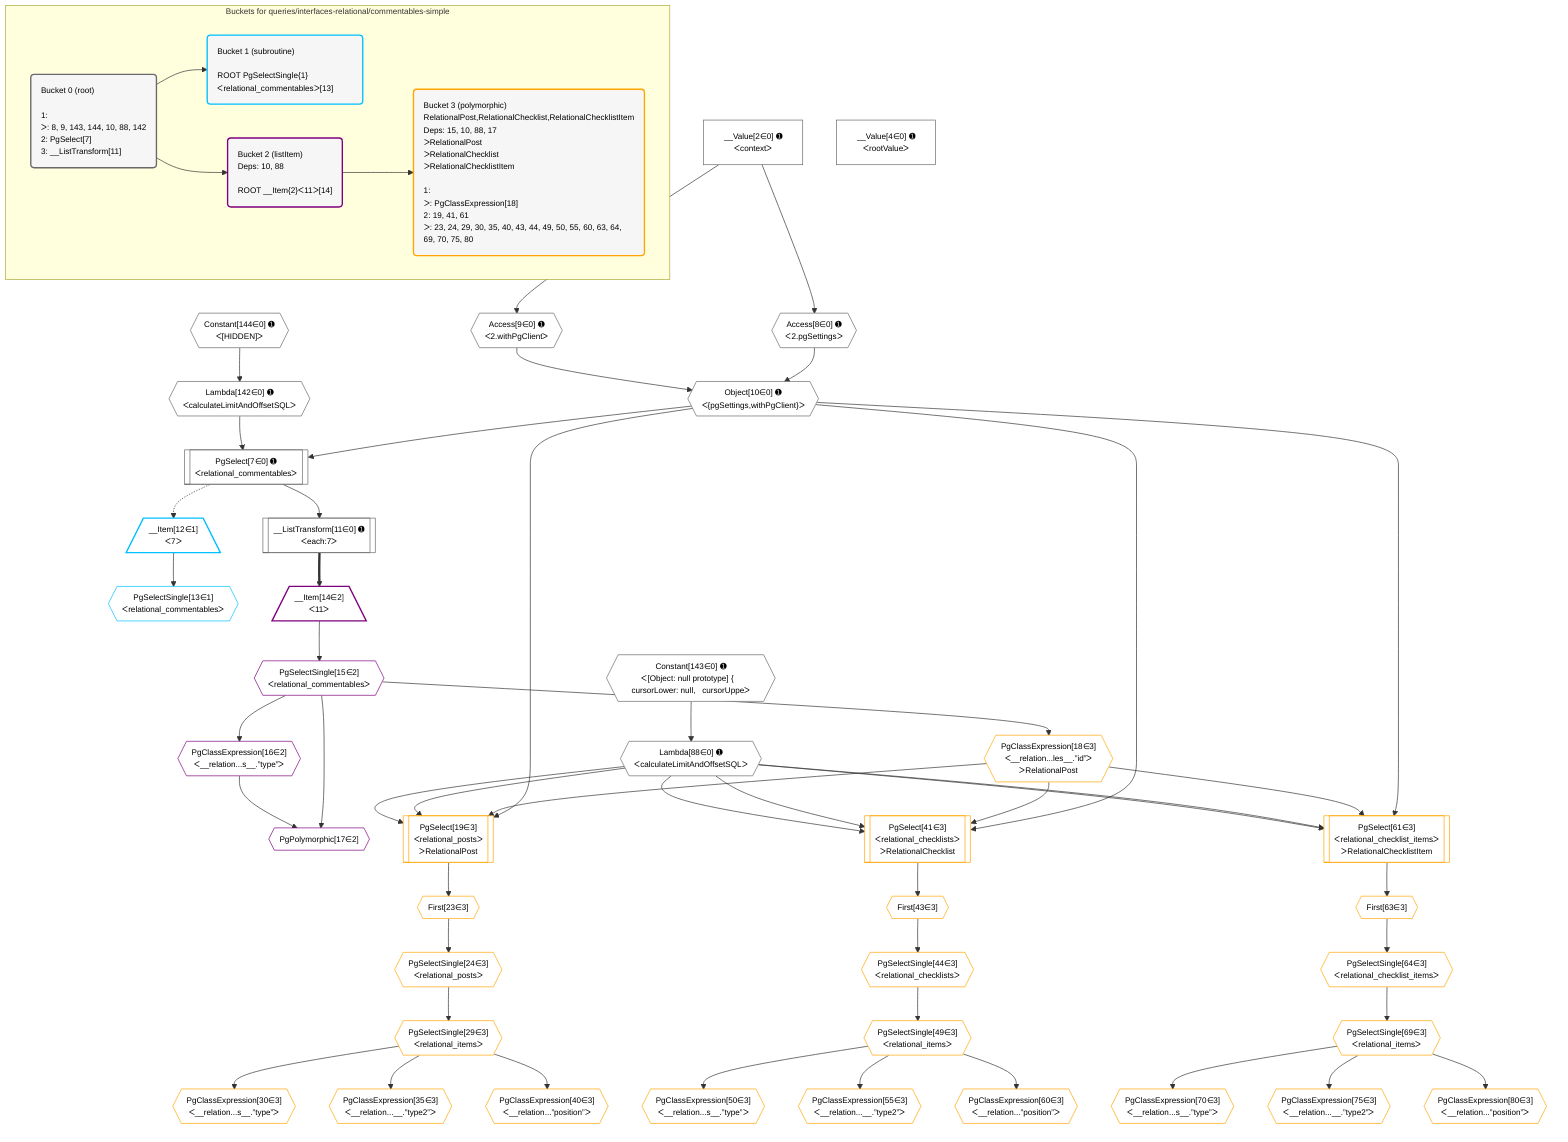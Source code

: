 %%{init: {'themeVariables': { 'fontSize': '12px'}}}%%
graph TD
    classDef path fill:#eee,stroke:#000,color:#000
    classDef plan fill:#fff,stroke-width:1px,color:#000
    classDef itemplan fill:#fff,stroke-width:2px,color:#000
    classDef unbatchedplan fill:#dff,stroke-width:1px,color:#000
    classDef sideeffectplan fill:#fcc,stroke-width:2px,color:#000
    classDef bucket fill:#f6f6f6,color:#000,stroke-width:2px,text-align:left


    %% plan dependencies
    PgSelect7[["PgSelect[7∈0] ➊<br />ᐸrelational_commentablesᐳ"]]:::plan
    Object10{{"Object[10∈0] ➊<br />ᐸ{pgSettings,withPgClient}ᐳ"}}:::plan
    Lambda142{{"Lambda[142∈0] ➊<br />ᐸcalculateLimitAndOffsetSQLᐳ"}}:::plan
    Object10 & Lambda142 --> PgSelect7
    Access8{{"Access[8∈0] ➊<br />ᐸ2.pgSettingsᐳ"}}:::plan
    Access9{{"Access[9∈0] ➊<br />ᐸ2.withPgClientᐳ"}}:::plan
    Access8 & Access9 --> Object10
    __Value2["__Value[2∈0] ➊<br />ᐸcontextᐳ"]:::plan
    __Value2 --> Access8
    __Value2 --> Access9
    __ListTransform11[["__ListTransform[11∈0] ➊<br />ᐸeach:7ᐳ"]]:::plan
    PgSelect7 --> __ListTransform11
    Lambda88{{"Lambda[88∈0] ➊<br />ᐸcalculateLimitAndOffsetSQLᐳ"}}:::plan
    Constant143{{"Constant[143∈0] ➊<br />ᐸ[Object: null prototype] {   cursorLower: null,   cursorUppeᐳ"}}:::plan
    Constant143 --> Lambda88
    Constant144{{"Constant[144∈0] ➊<br />ᐸ[HIDDEN]ᐳ"}}:::plan
    Constant144 --> Lambda142
    __Value4["__Value[4∈0] ➊<br />ᐸrootValueᐳ"]:::plan
    __Item12[/"__Item[12∈1]<br />ᐸ7ᐳ"\]:::itemplan
    PgSelect7 -.-> __Item12
    PgSelectSingle13{{"PgSelectSingle[13∈1]<br />ᐸrelational_commentablesᐳ"}}:::plan
    __Item12 --> PgSelectSingle13
    PgPolymorphic17{{"PgPolymorphic[17∈2]"}}:::plan
    PgSelectSingle15{{"PgSelectSingle[15∈2]<br />ᐸrelational_commentablesᐳ"}}:::plan
    PgClassExpression16{{"PgClassExpression[16∈2]<br />ᐸ__relation...s__.”type”ᐳ"}}:::plan
    PgSelectSingle15 & PgClassExpression16 --> PgPolymorphic17
    __Item14[/"__Item[14∈2]<br />ᐸ11ᐳ"\]:::itemplan
    __ListTransform11 ==> __Item14
    __Item14 --> PgSelectSingle15
    PgSelectSingle15 --> PgClassExpression16
    PgSelect19[["PgSelect[19∈3]<br />ᐸrelational_postsᐳ<br />ᐳRelationalPost"]]:::plan
    PgClassExpression18{{"PgClassExpression[18∈3]<br />ᐸ__relation...les__.”id”ᐳ<br />ᐳRelationalPost"}}:::plan
    Object10 & PgClassExpression18 & Lambda88 & Lambda88 --> PgSelect19
    PgSelect41[["PgSelect[41∈3]<br />ᐸrelational_checklistsᐳ<br />ᐳRelationalChecklist"]]:::plan
    Object10 & PgClassExpression18 & Lambda88 & Lambda88 --> PgSelect41
    PgSelect61[["PgSelect[61∈3]<br />ᐸrelational_checklist_itemsᐳ<br />ᐳRelationalChecklistItem"]]:::plan
    Object10 & PgClassExpression18 & Lambda88 & Lambda88 --> PgSelect61
    PgSelectSingle15 --> PgClassExpression18
    First23{{"First[23∈3]"}}:::plan
    PgSelect19 --> First23
    PgSelectSingle24{{"PgSelectSingle[24∈3]<br />ᐸrelational_postsᐳ"}}:::plan
    First23 --> PgSelectSingle24
    PgSelectSingle29{{"PgSelectSingle[29∈3]<br />ᐸrelational_itemsᐳ"}}:::plan
    PgSelectSingle24 --> PgSelectSingle29
    PgClassExpression30{{"PgClassExpression[30∈3]<br />ᐸ__relation...s__.”type”ᐳ"}}:::plan
    PgSelectSingle29 --> PgClassExpression30
    PgClassExpression35{{"PgClassExpression[35∈3]<br />ᐸ__relation...__.”type2”ᐳ"}}:::plan
    PgSelectSingle29 --> PgClassExpression35
    PgClassExpression40{{"PgClassExpression[40∈3]<br />ᐸ__relation...”position”ᐳ"}}:::plan
    PgSelectSingle29 --> PgClassExpression40
    First43{{"First[43∈3]"}}:::plan
    PgSelect41 --> First43
    PgSelectSingle44{{"PgSelectSingle[44∈3]<br />ᐸrelational_checklistsᐳ"}}:::plan
    First43 --> PgSelectSingle44
    PgSelectSingle49{{"PgSelectSingle[49∈3]<br />ᐸrelational_itemsᐳ"}}:::plan
    PgSelectSingle44 --> PgSelectSingle49
    PgClassExpression50{{"PgClassExpression[50∈3]<br />ᐸ__relation...s__.”type”ᐳ"}}:::plan
    PgSelectSingle49 --> PgClassExpression50
    PgClassExpression55{{"PgClassExpression[55∈3]<br />ᐸ__relation...__.”type2”ᐳ"}}:::plan
    PgSelectSingle49 --> PgClassExpression55
    PgClassExpression60{{"PgClassExpression[60∈3]<br />ᐸ__relation...”position”ᐳ"}}:::plan
    PgSelectSingle49 --> PgClassExpression60
    First63{{"First[63∈3]"}}:::plan
    PgSelect61 --> First63
    PgSelectSingle64{{"PgSelectSingle[64∈3]<br />ᐸrelational_checklist_itemsᐳ"}}:::plan
    First63 --> PgSelectSingle64
    PgSelectSingle69{{"PgSelectSingle[69∈3]<br />ᐸrelational_itemsᐳ"}}:::plan
    PgSelectSingle64 --> PgSelectSingle69
    PgClassExpression70{{"PgClassExpression[70∈3]<br />ᐸ__relation...s__.”type”ᐳ"}}:::plan
    PgSelectSingle69 --> PgClassExpression70
    PgClassExpression75{{"PgClassExpression[75∈3]<br />ᐸ__relation...__.”type2”ᐳ"}}:::plan
    PgSelectSingle69 --> PgClassExpression75
    PgClassExpression80{{"PgClassExpression[80∈3]<br />ᐸ__relation...”position”ᐳ"}}:::plan
    PgSelectSingle69 --> PgClassExpression80

    %% define steps

    subgraph "Buckets for queries/interfaces-relational/commentables-simple"
    Bucket0("Bucket 0 (root)<br /><br />1: <br />ᐳ: 8, 9, 143, 144, 10, 88, 142<br />2: PgSelect[7]<br />3: __ListTransform[11]"):::bucket
    classDef bucket0 stroke:#696969
    class Bucket0,__Value2,__Value4,PgSelect7,Access8,Access9,Object10,__ListTransform11,Lambda88,Lambda142,Constant143,Constant144 bucket0
    Bucket1("Bucket 1 (subroutine)<br /><br />ROOT PgSelectSingle{1}ᐸrelational_commentablesᐳ[13]"):::bucket
    classDef bucket1 stroke:#00bfff
    class Bucket1,__Item12,PgSelectSingle13 bucket1
    Bucket2("Bucket 2 (listItem)<br />Deps: 10, 88<br /><br />ROOT __Item{2}ᐸ11ᐳ[14]"):::bucket
    classDef bucket2 stroke:#7f007f
    class Bucket2,__Item14,PgSelectSingle15,PgClassExpression16,PgPolymorphic17 bucket2
    Bucket3("Bucket 3 (polymorphic)<br />RelationalPost,RelationalChecklist,RelationalChecklistItem<br />Deps: 15, 10, 88, 17<br />ᐳRelationalPost<br />ᐳRelationalChecklist<br />ᐳRelationalChecklistItem<br /><br />1: <br />ᐳ: PgClassExpression[18]<br />2: 19, 41, 61<br />ᐳ: 23, 24, 29, 30, 35, 40, 43, 44, 49, 50, 55, 60, 63, 64, 69, 70, 75, 80"):::bucket
    classDef bucket3 stroke:#ffa500
    class Bucket3,PgClassExpression18,PgSelect19,First23,PgSelectSingle24,PgSelectSingle29,PgClassExpression30,PgClassExpression35,PgClassExpression40,PgSelect41,First43,PgSelectSingle44,PgSelectSingle49,PgClassExpression50,PgClassExpression55,PgClassExpression60,PgSelect61,First63,PgSelectSingle64,PgSelectSingle69,PgClassExpression70,PgClassExpression75,PgClassExpression80 bucket3
    Bucket0 --> Bucket1 & Bucket2
    Bucket2 --> Bucket3
    end
